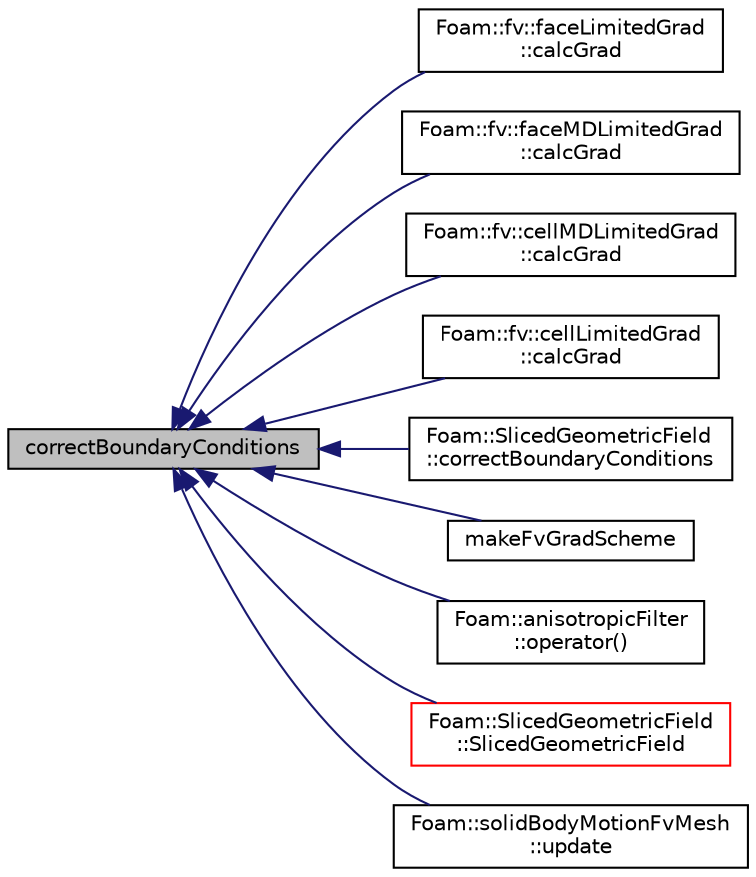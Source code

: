 digraph "correctBoundaryConditions"
{
  bgcolor="transparent";
  edge [fontname="Helvetica",fontsize="10",labelfontname="Helvetica",labelfontsize="10"];
  node [fontname="Helvetica",fontsize="10",shape=record];
  rankdir="LR";
  Node1 [label="correctBoundaryConditions",height=0.2,width=0.4,color="black", fillcolor="grey75", style="filled", fontcolor="black"];
  Node1 -> Node2 [dir="back",color="midnightblue",fontsize="10",style="solid",fontname="Helvetica"];
  Node2 [label="Foam::fv::faceLimitedGrad\l::calcGrad",height=0.2,width=0.4,color="black",URL="$a00730.html#ad8d9cb82461fad7624154d2e66528aa7"];
  Node1 -> Node3 [dir="back",color="midnightblue",fontsize="10",style="solid",fontname="Helvetica"];
  Node3 [label="Foam::fv::faceMDLimitedGrad\l::calcGrad",height=0.2,width=0.4,color="black",URL="$a00732.html#ad8d9cb82461fad7624154d2e66528aa7"];
  Node1 -> Node4 [dir="back",color="midnightblue",fontsize="10",style="solid",fontname="Helvetica"];
  Node4 [label="Foam::fv::cellMDLimitedGrad\l::calcGrad",height=0.2,width=0.4,color="black",URL="$a00211.html#a9e6946d5c172823826c394cab9979f17"];
  Node1 -> Node5 [dir="back",color="midnightblue",fontsize="10",style="solid",fontname="Helvetica"];
  Node5 [label="Foam::fv::cellLimitedGrad\l::calcGrad",height=0.2,width=0.4,color="black",URL="$a00207.html#a9e6946d5c172823826c394cab9979f17"];
  Node1 -> Node6 [dir="back",color="midnightblue",fontsize="10",style="solid",fontname="Helvetica"];
  Node6 [label="Foam::SlicedGeometricField\l::correctBoundaryConditions",height=0.2,width=0.4,color="black",URL="$a02411.html#ab9797e6be135dd9cb83c3ec8a4e15059"];
  Node1 -> Node7 [dir="back",color="midnightblue",fontsize="10",style="solid",fontname="Helvetica"];
  Node7 [label="makeFvGradScheme",height=0.2,width=0.4,color="black",URL="$a05901.html#a392ada9a48d078ac5e73a2b100268766"];
  Node1 -> Node8 [dir="back",color="midnightblue",fontsize="10",style="solid",fontname="Helvetica"];
  Node8 [label="Foam::anisotropicFilter\l::operator()",height=0.2,width=0.4,color="black",URL="$a00056.html#a1049f45be815615edf57f923de15087b"];
  Node1 -> Node9 [dir="back",color="midnightblue",fontsize="10",style="solid",fontname="Helvetica"];
  Node9 [label="Foam::SlicedGeometricField\l::SlicedGeometricField",height=0.2,width=0.4,color="red",URL="$a02411.html#a96850e9157e95987ffb4ac25c30b84c7",tooltip="Construct from components and field to slice. "];
  Node1 -> Node10 [dir="back",color="midnightblue",fontsize="10",style="solid",fontname="Helvetica"];
  Node10 [label="Foam::solidBodyMotionFvMesh\l::update",height=0.2,width=0.4,color="black",URL="$a02442.html#aa2aac016e2bf7b5bd2b271786c2791aa",tooltip="Update the mesh for both mesh motion and topology change. "];
}

